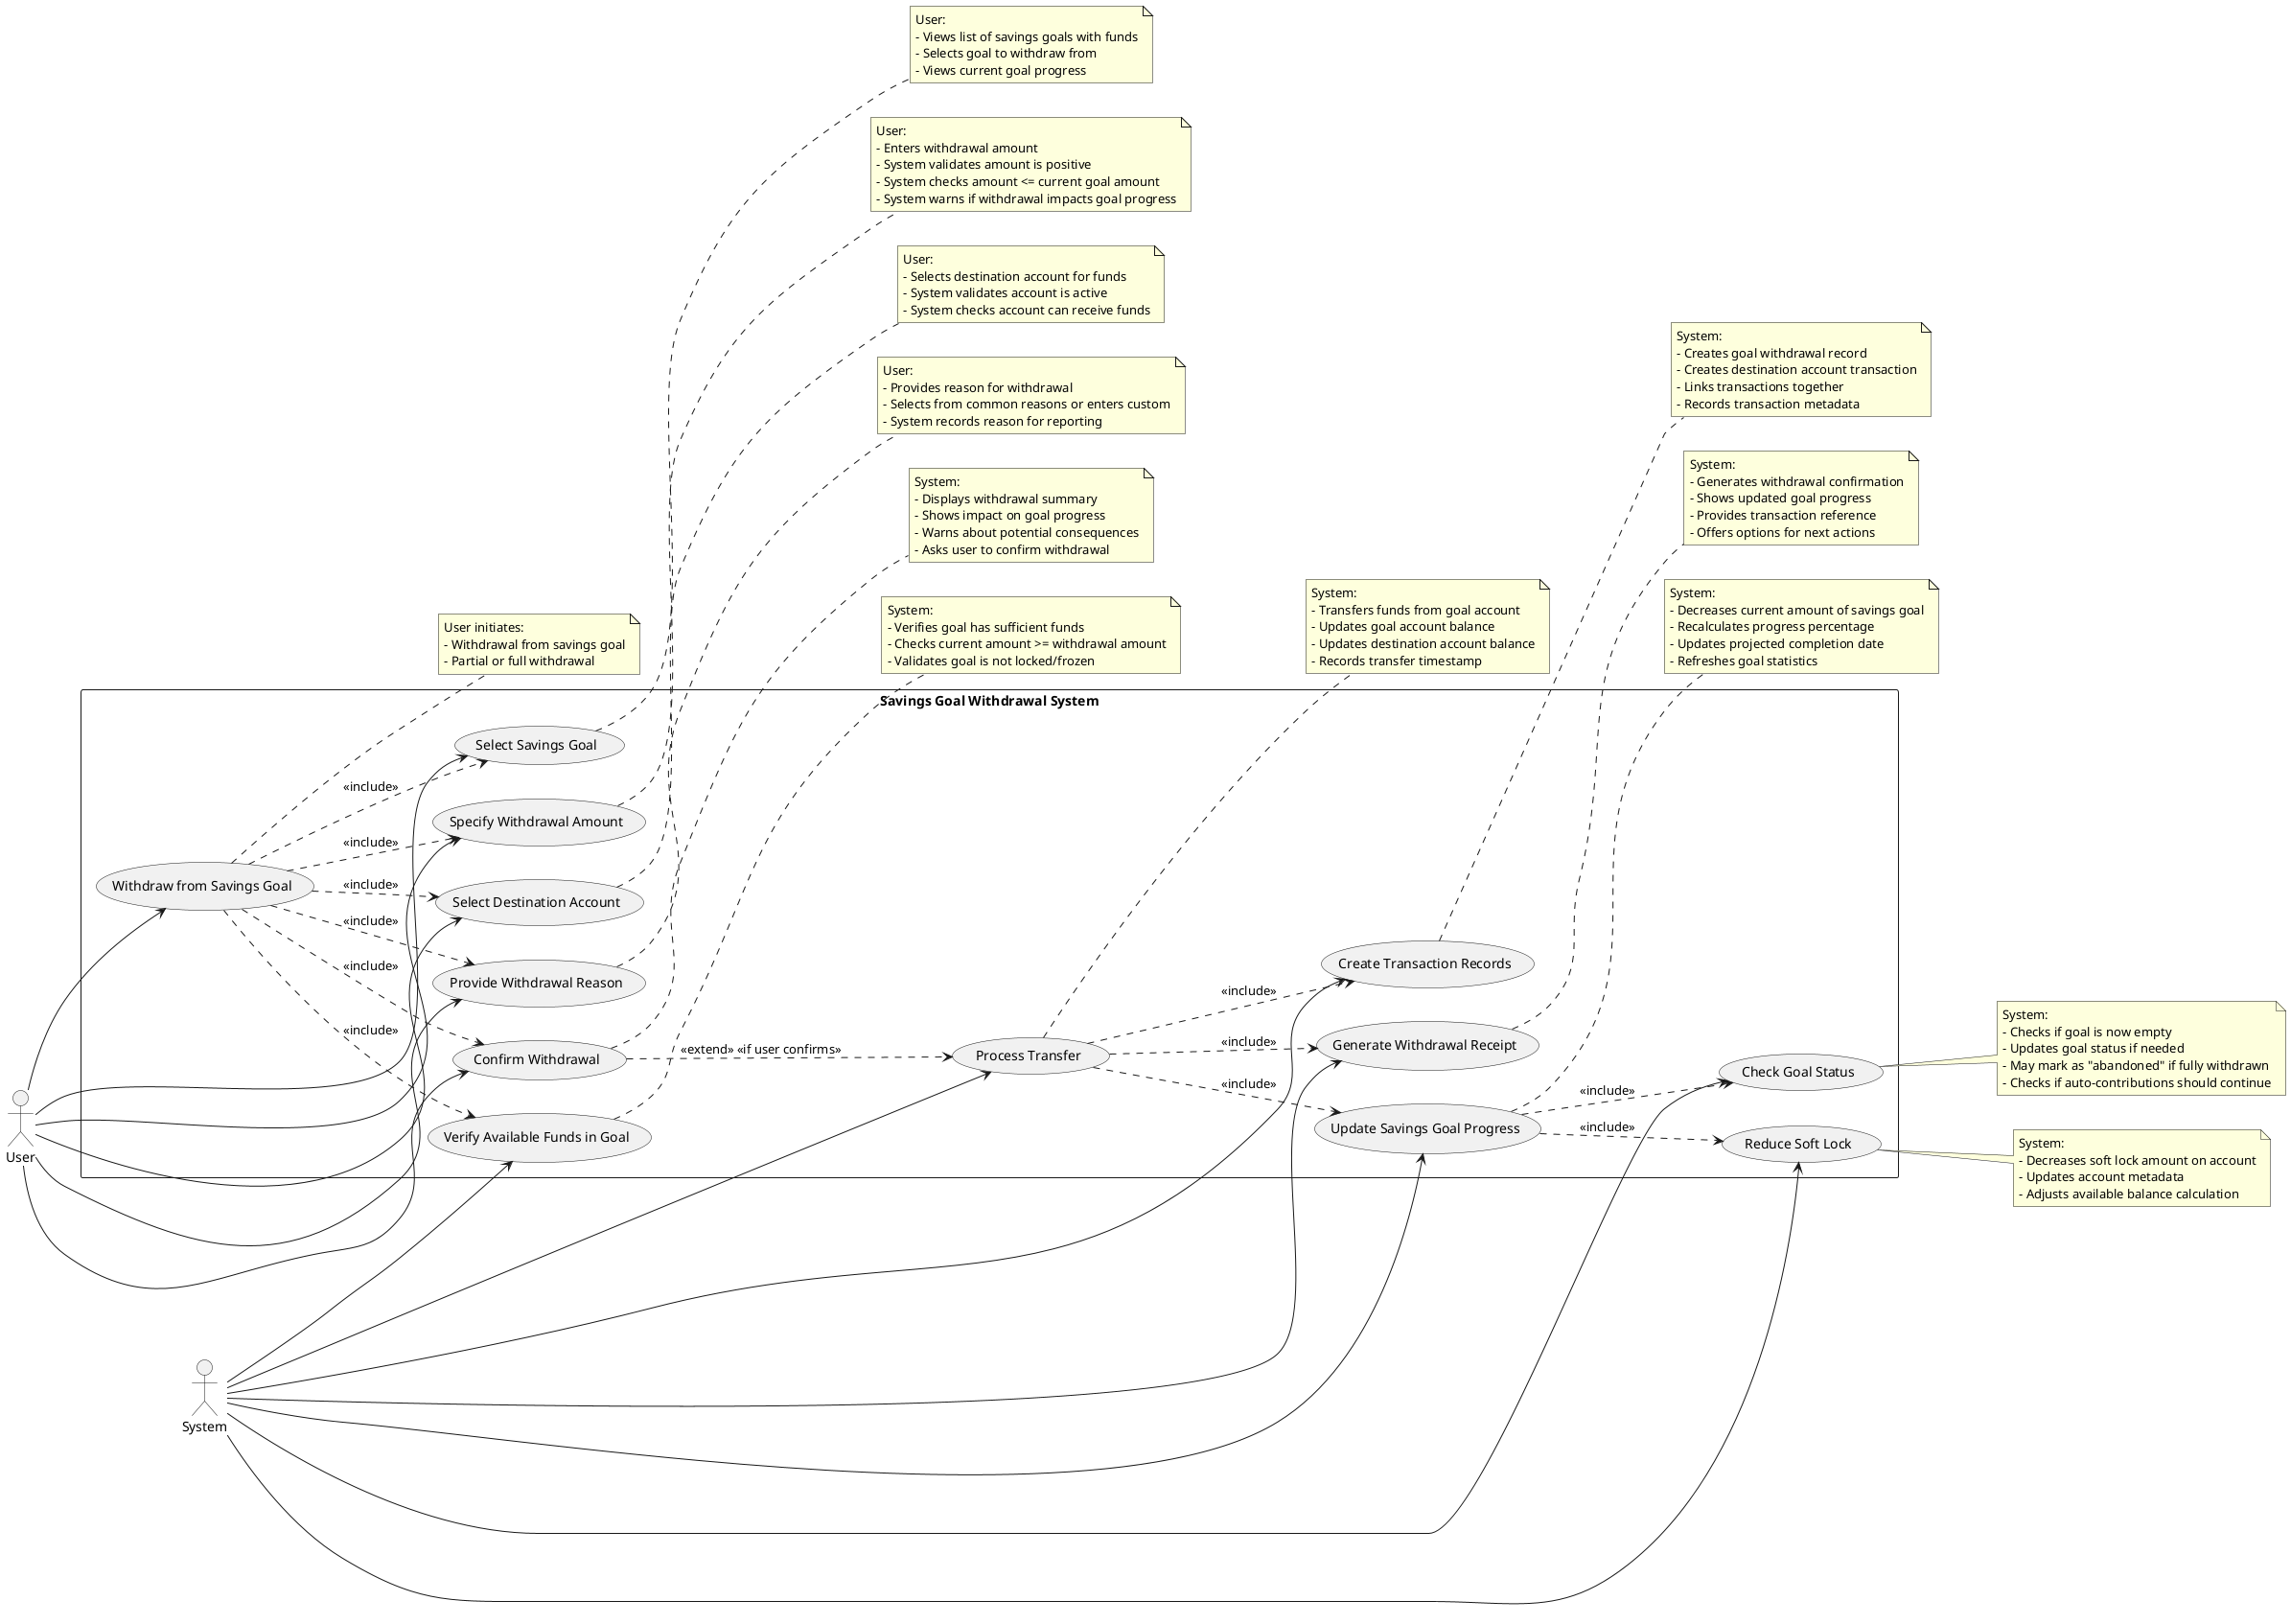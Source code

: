 /'
    Use case: User withdraws funds from a savings goal.
    Actors: User, System
    Precondition:
    - A savings goal exists and has funds available.
    - The goal is in "active" or "completed" status.
    Postcondition:
    - Funds are transferred from the goal's account to the destination account.
    - The current amount of the savings goal is decreased.
    - The progress percentage is updated.
    - The soft lock on the account is reduced.
    - Transaction records are created.
    - Goal status may change if fully withdrawn.
    Trigger: User initiates a withdrawal from a savings goal.
'/

@startuml
left to right direction
actor "User" as user
actor "System" as system

rectangle "Savings Goal Withdrawal System" {
  usecase "Withdraw from Savings Goal" as UC1
  usecase "Select Savings Goal" as UC2
  usecase "Specify Withdrawal Amount" as UC3
  usecase "Select Destination Account" as UC4
  usecase "Verify Available Funds in Goal" as UC5
  usecase "Provide Withdrawal Reason" as UC6
  usecase "Confirm Withdrawal" as UC7
  usecase "Process Transfer" as UC8
  usecase "Update Savings Goal Progress" as UC9
  usecase "Reduce Soft Lock" as UC10
  usecase "Create Transaction Records" as UC11
  usecase "Check Goal Status" as UC12
  usecase "Generate Withdrawal Receipt" as UC13
}

user --> UC1
UC1 ..> UC2 : <<include>>
UC1 ..> UC3 : <<include>>
UC1 ..> UC4 : <<include>>
UC1 ..> UC5 : <<include>>
UC1 ..> UC6 : <<include>>
UC1 ..> UC7 : <<include>>
UC7 ..> UC8 : <<extend>> <<if user confirms>>
UC8 ..> UC9 : <<include>>
UC9 ..> UC10 : <<include>>
UC8 ..> UC11 : <<include>>
UC9 ..> UC12 : <<include>>
UC8 ..> UC13 : <<include>>

user --> UC2
user --> UC3
user --> UC4
user --> UC6
user --> UC7
system --> UC5
system --> UC8
system --> UC9
system --> UC10
system --> UC11
system --> UC12
system --> UC13

note right of UC1
  User initiates:
  - Withdrawal from savings goal
  - Partial or full withdrawal
end note

note right of UC2
  User:
  - Views list of savings goals with funds
  - Selects goal to withdraw from
  - Views current goal progress
end note

note right of UC3
  User:
  - Enters withdrawal amount
  - System validates amount is positive
  - System checks amount <= current goal amount
  - System warns if withdrawal impacts goal progress
end note

note right of UC4
  User:
  - Selects destination account for funds
  - System validates account is active
  - System checks account can receive funds
end note

note right of UC5
  System:
  - Verifies goal has sufficient funds
  - Checks current amount >= withdrawal amount
  - Validates goal is not locked/frozen
end note

note right of UC6
  User:
  - Provides reason for withdrawal
  - Selects from common reasons or enters custom
  - System records reason for reporting
end note

note right of UC7
  System:
  - Displays withdrawal summary
  - Shows impact on goal progress
  - Warns about potential consequences
  - Asks user to confirm withdrawal
end note

note right of UC8
  System:
  - Transfers funds from goal account
  - Updates goal account balance
  - Updates destination account balance
  - Records transfer timestamp
end note

note right of UC9
  System:
  - Decreases current amount of savings goal
  - Recalculates progress percentage
  - Updates projected completion date
  - Refreshes goal statistics
end note

note right of UC10
  System:
  - Decreases soft lock amount on account
  - Updates account metadata
  - Adjusts available balance calculation
end note

note right of UC11
  System:
  - Creates goal withdrawal record
  - Creates destination account transaction
  - Links transactions together
  - Records transaction metadata
end note

note right of UC12
  System:
  - Checks if goal is now empty
  - Updates goal status if needed
  - May mark as "abandoned" if fully withdrawn
  - Checks if auto-contributions should continue
end note

note right of UC13
  System:
  - Generates withdrawal confirmation
  - Shows updated goal progress
  - Provides transaction reference
  - Offers options for next actions
end note

@enduml